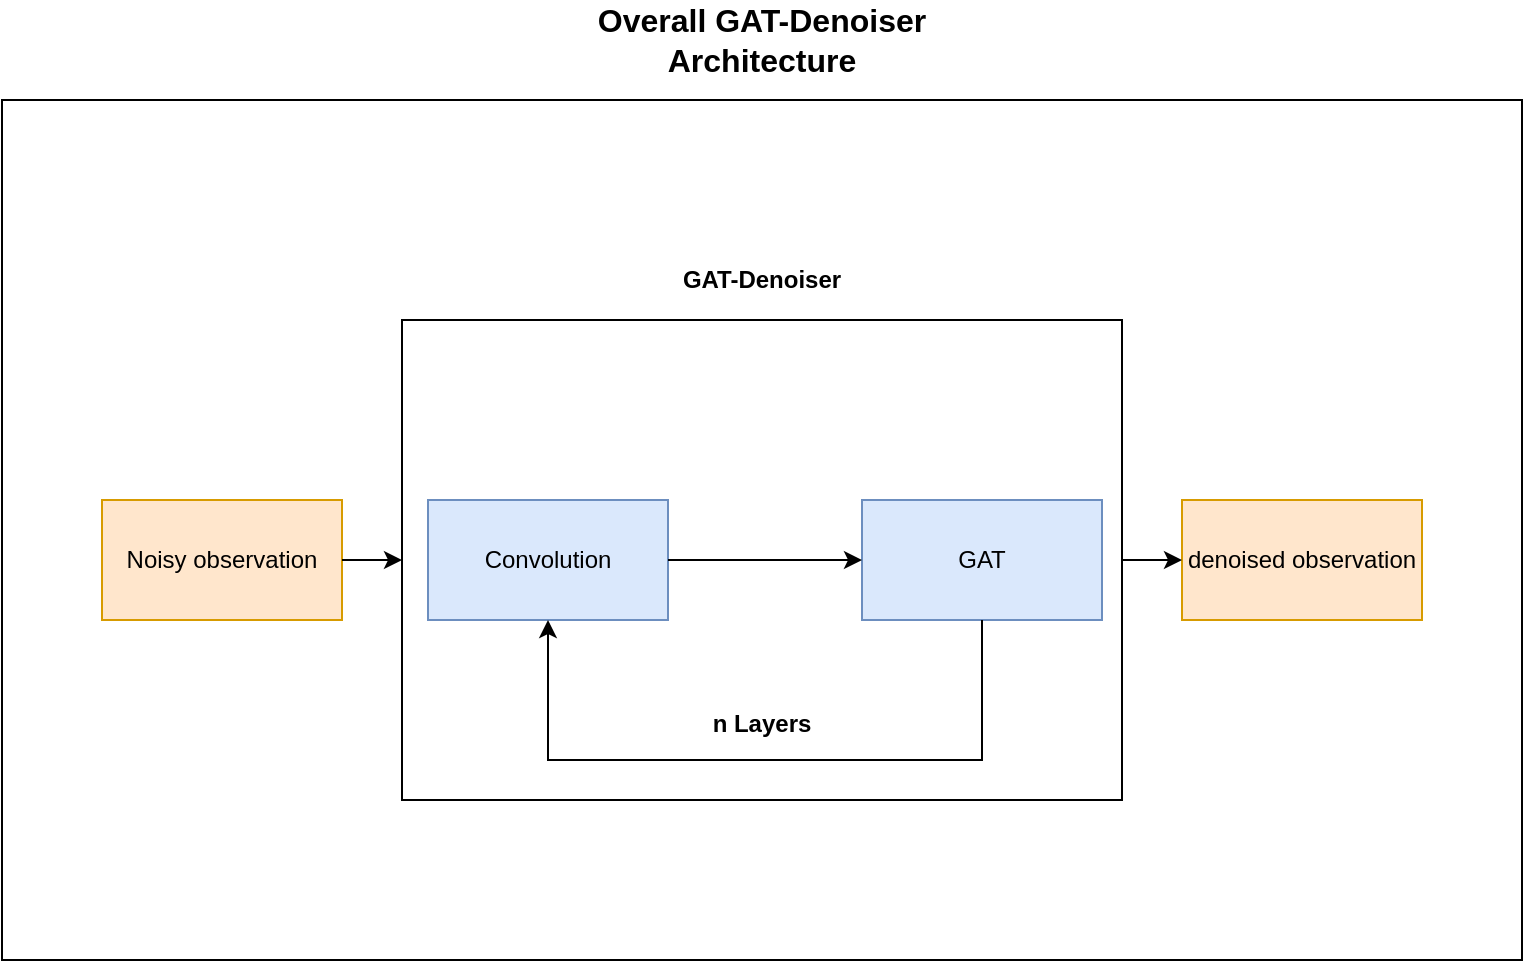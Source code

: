 <mxfile version="18.0.6" type="device"><diagram id="6m3VdWuhbJG8U2ERj2--" name="Seite-1"><mxGraphModel dx="1964" dy="1167" grid="1" gridSize="10" guides="1" tooltips="1" connect="1" arrows="1" fold="1" page="1" pageScale="1" pageWidth="827" pageHeight="1169" math="0" shadow="0"><root><mxCell id="0"/><mxCell id="1" parent="0"/><mxCell id="KDvufICoIucvZVw89P3N-5" value="" style="rounded=0;whiteSpace=wrap;html=1;fillColor=none;" vertex="1" parent="1"><mxGeometry x="200" y="400" width="360" height="240" as="geometry"/></mxCell><mxCell id="KDvufICoIucvZVw89P3N-2" value="" style="rounded=0;whiteSpace=wrap;html=1;fillColor=none;" vertex="1" parent="1"><mxGeometry y="290" width="760" height="430" as="geometry"/></mxCell><mxCell id="KDvufICoIucvZVw89P3N-3" value="Overall GAT-Denoiser Architecture" style="text;html=1;strokeColor=none;fillColor=none;align=center;verticalAlign=middle;whiteSpace=wrap;rounded=0;fontStyle=1;fontSize=16;" vertex="1" parent="1"><mxGeometry x="280" y="240" width="200" height="40" as="geometry"/></mxCell><mxCell id="KDvufICoIucvZVw89P3N-4" value="Noisy observation" style="rounded=0;whiteSpace=wrap;html=1;fillColor=#ffe6cc;strokeColor=#d79b00;" vertex="1" parent="1"><mxGeometry x="50" y="490" width="120" height="60" as="geometry"/></mxCell><mxCell id="KDvufICoIucvZVw89P3N-6" value="Convolution" style="rounded=0;whiteSpace=wrap;html=1;fillColor=#dae8fc;strokeColor=#6c8ebf;" vertex="1" parent="1"><mxGeometry x="213" y="490" width="120" height="60" as="geometry"/></mxCell><mxCell id="KDvufICoIucvZVw89P3N-7" value="GAT" style="rounded=0;whiteSpace=wrap;html=1;fillColor=#dae8fc;strokeColor=#6c8ebf;" vertex="1" parent="1"><mxGeometry x="430" y="490" width="120" height="60" as="geometry"/></mxCell><mxCell id="KDvufICoIucvZVw89P3N-8" value="GAT-Denoiser" style="text;html=1;strokeColor=none;fillColor=none;align=center;verticalAlign=middle;whiteSpace=wrap;rounded=0;fontStyle=1" vertex="1" parent="1"><mxGeometry x="280" y="360" width="200" height="40" as="geometry"/></mxCell><mxCell id="KDvufICoIucvZVw89P3N-9" value="denoised observation" style="rounded=0;whiteSpace=wrap;html=1;fillColor=#ffe6cc;strokeColor=#d79b00;" vertex="1" parent="1"><mxGeometry x="590" y="490" width="120" height="60" as="geometry"/></mxCell><mxCell id="KDvufICoIucvZVw89P3N-10" value="" style="endArrow=classic;html=1;rounded=0;entryX=0;entryY=0.5;entryDx=0;entryDy=0;" edge="1" parent="1" source="KDvufICoIucvZVw89P3N-4" target="KDvufICoIucvZVw89P3N-5"><mxGeometry width="50" height="50" relative="1" as="geometry"><mxPoint x="310" y="540" as="sourcePoint"/><mxPoint x="360" y="490" as="targetPoint"/><Array as="points"/></mxGeometry></mxCell><mxCell id="KDvufICoIucvZVw89P3N-12" value="" style="endArrow=classic;html=1;rounded=0;fontSize=16;entryX=0;entryY=0.5;entryDx=0;entryDy=0;" edge="1" parent="1" target="KDvufICoIucvZVw89P3N-9"><mxGeometry width="50" height="50" relative="1" as="geometry"><mxPoint x="560" y="520" as="sourcePoint"/><mxPoint x="700" y="520" as="targetPoint"/><Array as="points"/></mxGeometry></mxCell><mxCell id="KDvufICoIucvZVw89P3N-13" value="" style="endArrow=classic;html=1;rounded=0;fontSize=16;exitX=1;exitY=0.5;exitDx=0;exitDy=0;entryX=0;entryY=0.5;entryDx=0;entryDy=0;" edge="1" parent="1" source="KDvufICoIucvZVw89P3N-6" target="KDvufICoIucvZVw89P3N-7"><mxGeometry width="50" height="50" relative="1" as="geometry"><mxPoint x="200" y="500" as="sourcePoint"/><mxPoint x="250" y="450" as="targetPoint"/></mxGeometry></mxCell><mxCell id="KDvufICoIucvZVw89P3N-14" value="" style="endArrow=classic;html=1;rounded=0;fontSize=16;exitX=0.5;exitY=1;exitDx=0;exitDy=0;entryX=0.5;entryY=1;entryDx=0;entryDy=0;" edge="1" parent="1" source="KDvufICoIucvZVw89P3N-7" target="KDvufICoIucvZVw89P3N-6"><mxGeometry width="50" height="50" relative="1" as="geometry"><mxPoint x="200" y="510" as="sourcePoint"/><mxPoint x="250" y="460" as="targetPoint"/><Array as="points"><mxPoint x="490" y="620"/><mxPoint x="273" y="620"/></Array></mxGeometry></mxCell><mxCell id="KDvufICoIucvZVw89P3N-16" value="&lt;font style=&quot;font-size: 12px;&quot;&gt;&lt;b&gt;n Layers&lt;/b&gt;&lt;/font&gt;" style="text;html=1;strokeColor=none;fillColor=none;align=center;verticalAlign=middle;whiteSpace=wrap;rounded=0;fontSize=16;" vertex="1" parent="1"><mxGeometry x="350" y="585" width="60" height="30" as="geometry"/></mxCell></root></mxGraphModel></diagram></mxfile>